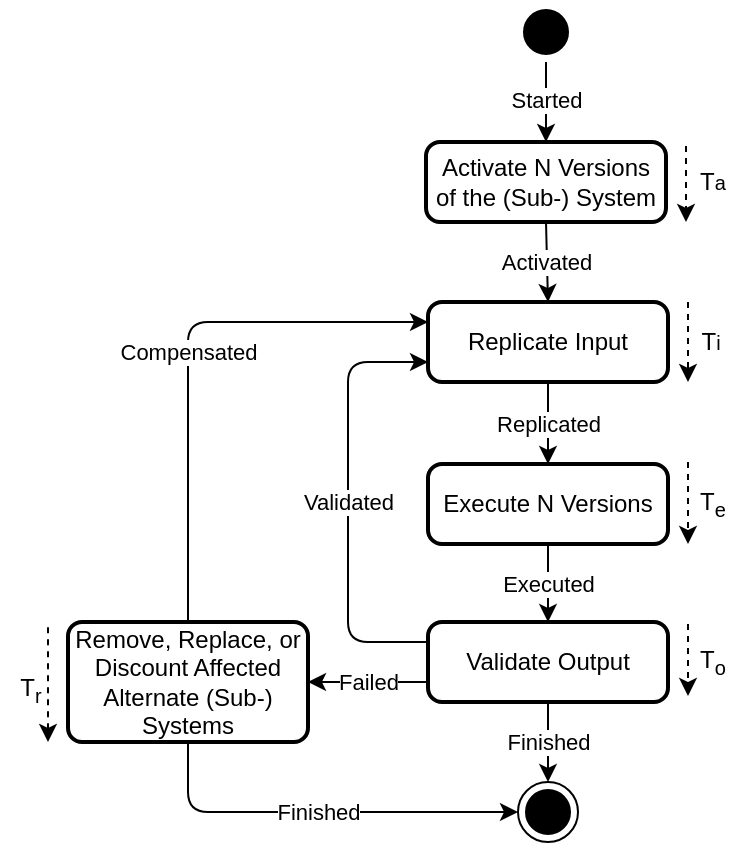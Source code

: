 <mxfile version="13.1.3" type="device"><diagram id="oHghMK6jnbWY_FbFMcWU" name="Page-1"><mxGraphModel dx="786" dy="442" grid="1" gridSize="10" guides="1" tooltips="1" connect="1" arrows="1" fold="1" page="1" pageScale="1" pageWidth="850" pageHeight="1100" math="0" shadow="0"><root><mxCell id="0"/><mxCell id="1" parent="0"/><mxCell id="qWdz52YZzwpcCAa4wOkO-1" value="" style="ellipse;html=1;shape=startState;fillColor=#000000;strokeColor=#000000;" parent="1" vertex="1"><mxGeometry x="285" y="60" width="30" height="30" as="geometry"/></mxCell><mxCell id="qWdz52YZzwpcCAa4wOkO-3" value="" style="endArrow=classic;html=1;entryX=0.5;entryY=0;entryDx=0;entryDy=0;" parent="1" source="qWdz52YZzwpcCAa4wOkO-1" target="QmYTuq-KsmBc8yMXm9yv-20" edge="1"><mxGeometry width="50" height="50" relative="1" as="geometry"><mxPoint x="700" y="450" as="sourcePoint"/><mxPoint x="750" y="400" as="targetPoint"/></mxGeometry></mxCell><mxCell id="9DZHTfflxnIcseRMLBE3-4" value="Started" style="edgeLabel;html=1;align=center;verticalAlign=middle;resizable=0;points=[];" parent="qWdz52YZzwpcCAa4wOkO-3" vertex="1" connectable="0"><mxGeometry x="-0.05" relative="1" as="geometry"><mxPoint as="offset"/></mxGeometry></mxCell><mxCell id="qWdz52YZzwpcCAa4wOkO-5" value="" style="ellipse;html=1;shape=endState;fillColor=#000000;strokeColor=#000000;" parent="1" vertex="1"><mxGeometry x="286" y="450" width="30" height="30" as="geometry"/></mxCell><mxCell id="qWdz52YZzwpcCAa4wOkO-6" value="Finished" style="endArrow=classic;html=1;exitX=0.5;exitY=1;exitDx=0;exitDy=0;" parent="1" source="QmYTuq-KsmBc8yMXm9yv-2" target="qWdz52YZzwpcCAa4wOkO-5" edge="1"><mxGeometry width="50" height="50" relative="1" as="geometry"><mxPoint x="431" y="520" as="sourcePoint"/><mxPoint x="681" y="600" as="targetPoint"/></mxGeometry></mxCell><mxCell id="QmYTuq-KsmBc8yMXm9yv-2" value="Validate Output" style="rounded=1;whiteSpace=wrap;html=1;absoluteArcSize=1;arcSize=14;strokeWidth=2;" parent="1" vertex="1"><mxGeometry x="241" y="370" width="120" height="40" as="geometry"/></mxCell><mxCell id="QmYTuq-KsmBc8yMXm9yv-4" value="Remove, Replace, or Discount Affected Alternate (Sub-) Systems" style="rounded=1;whiteSpace=wrap;html=1;absoluteArcSize=1;arcSize=14;strokeWidth=2;" parent="1" vertex="1"><mxGeometry x="61" y="370" width="120" height="60" as="geometry"/></mxCell><mxCell id="QmYTuq-KsmBc8yMXm9yv-6" value="Failed" style="endArrow=classic;html=1;exitX=0;exitY=0.75;exitDx=0;exitDy=0;entryX=1;entryY=0.5;entryDx=0;entryDy=0;" parent="1" source="QmYTuq-KsmBc8yMXm9yv-2" target="QmYTuq-KsmBc8yMXm9yv-4" edge="1"><mxGeometry width="50" height="50" relative="1" as="geometry"><mxPoint x="281" y="469" as="sourcePoint"/><mxPoint x="341" y="430" as="targetPoint"/></mxGeometry></mxCell><mxCell id="QmYTuq-KsmBc8yMXm9yv-13" value="" style="endArrow=classic;html=1;dashed=1;" parent="1" edge="1"><mxGeometry width="50" height="50" relative="1" as="geometry"><mxPoint x="371" y="371" as="sourcePoint"/><mxPoint x="371" y="407" as="targetPoint"/></mxGeometry></mxCell><mxCell id="QmYTuq-KsmBc8yMXm9yv-19" value="T&lt;sub&gt;o&lt;/sub&gt;" style="text;html=1;align=center;verticalAlign=middle;resizable=0;points=[];autosize=1;" parent="1" vertex="1"><mxGeometry x="368" y="380" width="30" height="20" as="geometry"/></mxCell><mxCell id="QmYTuq-KsmBc8yMXm9yv-20" value="Activate N Versions&lt;br&gt;of the (Sub-) System" style="rounded=1;whiteSpace=wrap;html=1;absoluteArcSize=1;arcSize=14;strokeWidth=2;" parent="1" vertex="1"><mxGeometry x="240" y="130" width="120" height="40" as="geometry"/></mxCell><mxCell id="QmYTuq-KsmBc8yMXm9yv-21" value="Replicated" style="endArrow=classic;html=1;exitX=0.5;exitY=1;exitDx=0;exitDy=0;entryX=0.5;entryY=0;entryDx=0;entryDy=0;" parent="1" source="QmYTuq-KsmBc8yMXm9yv-30" target="QmYTuq-KsmBc8yMXm9yv-26" edge="1"><mxGeometry width="50" height="50" relative="1" as="geometry"><mxPoint x="311" y="187" as="sourcePoint"/><mxPoint x="341" y="269" as="targetPoint"/></mxGeometry></mxCell><mxCell id="QmYTuq-KsmBc8yMXm9yv-22" value="" style="endArrow=classic;html=1;dashed=1;" parent="1" edge="1"><mxGeometry width="50" height="50" relative="1" as="geometry"><mxPoint x="370" y="132" as="sourcePoint"/><mxPoint x="370" y="170" as="targetPoint"/></mxGeometry></mxCell><mxCell id="QmYTuq-KsmBc8yMXm9yv-23" value="T&lt;font size=&quot;1&quot;&gt;a&lt;/font&gt;" style="text;html=1;align=center;verticalAlign=middle;resizable=0;points=[];autosize=1;" parent="1" vertex="1"><mxGeometry x="368" y="140" width="30" height="20" as="geometry"/></mxCell><mxCell id="QmYTuq-KsmBc8yMXm9yv-24" value="" style="endArrow=none;html=1;dashed=1;endFill=0;startArrow=classic;startFill=1;" parent="1" edge="1"><mxGeometry width="50" height="50" relative="1" as="geometry"><mxPoint x="51" y="430" as="sourcePoint"/><mxPoint x="51" y="370" as="targetPoint"/></mxGeometry></mxCell><mxCell id="QmYTuq-KsmBc8yMXm9yv-25" value="T&lt;sub&gt;r&lt;/sub&gt;" style="text;html=1;align=center;verticalAlign=middle;resizable=0;points=[];autosize=1;" parent="1" vertex="1"><mxGeometry x="27" y="394" width="30" height="20" as="geometry"/></mxCell><mxCell id="QmYTuq-KsmBc8yMXm9yv-26" value="Execute N Versions" style="rounded=1;whiteSpace=wrap;html=1;absoluteArcSize=1;arcSize=14;strokeWidth=2;" parent="1" vertex="1"><mxGeometry x="241" y="291" width="120" height="40" as="geometry"/></mxCell><mxCell id="QmYTuq-KsmBc8yMXm9yv-27" value="" style="endArrow=classic;html=1;dashed=1;" parent="1" edge="1"><mxGeometry width="50" height="50" relative="1" as="geometry"><mxPoint x="371" y="290" as="sourcePoint"/><mxPoint x="371" y="331" as="targetPoint"/></mxGeometry></mxCell><mxCell id="QmYTuq-KsmBc8yMXm9yv-28" value="T&lt;sub&gt;e&lt;/sub&gt;" style="text;html=1;align=center;verticalAlign=middle;resizable=0;points=[];autosize=1;" parent="1" vertex="1"><mxGeometry x="368" y="301" width="30" height="20" as="geometry"/></mxCell><mxCell id="QmYTuq-KsmBc8yMXm9yv-29" value="Executed" style="endArrow=classic;html=1;exitX=0.5;exitY=1;exitDx=0;exitDy=0;entryX=0.5;entryY=0;entryDx=0;entryDy=0;" parent="1" source="QmYTuq-KsmBc8yMXm9yv-26" target="QmYTuq-KsmBc8yMXm9yv-2" edge="1"><mxGeometry width="50" height="50" relative="1" as="geometry"><mxPoint x="341" y="420" as="sourcePoint"/><mxPoint x="301" y="360" as="targetPoint"/></mxGeometry></mxCell><mxCell id="QmYTuq-KsmBc8yMXm9yv-30" value="Replicate Input" style="rounded=1;whiteSpace=wrap;html=1;absoluteArcSize=1;arcSize=14;strokeWidth=2;" parent="1" vertex="1"><mxGeometry x="241" y="210" width="120" height="40" as="geometry"/></mxCell><mxCell id="QmYTuq-KsmBc8yMXm9yv-31" value="" style="endArrow=classic;html=1;dashed=1;" parent="1" edge="1"><mxGeometry width="50" height="50" relative="1" as="geometry"><mxPoint x="371" y="210" as="sourcePoint"/><mxPoint x="371" y="250" as="targetPoint"/></mxGeometry></mxCell><mxCell id="QmYTuq-KsmBc8yMXm9yv-32" value="T&lt;font size=&quot;1&quot;&gt;i&lt;/font&gt;" style="text;html=1;align=center;verticalAlign=middle;resizable=0;points=[];autosize=1;" parent="1" vertex="1"><mxGeometry x="367" y="220" width="30" height="20" as="geometry"/></mxCell><mxCell id="QmYTuq-KsmBc8yMXm9yv-33" value="Activated" style="endArrow=classic;html=1;exitX=0.5;exitY=1;exitDx=0;exitDy=0;entryX=0.5;entryY=0;entryDx=0;entryDy=0;" parent="1" source="QmYTuq-KsmBc8yMXm9yv-20" target="QmYTuq-KsmBc8yMXm9yv-30" edge="1"><mxGeometry width="50" height="50" relative="1" as="geometry"><mxPoint x="410" y="230" as="sourcePoint"/><mxPoint x="320" y="200" as="targetPoint"/></mxGeometry></mxCell><mxCell id="QmYTuq-KsmBc8yMXm9yv-41" value="Validated" style="endArrow=classic;html=1;exitX=0;exitY=0.25;exitDx=0;exitDy=0;entryX=0;entryY=0.75;entryDx=0;entryDy=0;" parent="1" source="QmYTuq-KsmBc8yMXm9yv-2" target="QmYTuq-KsmBc8yMXm9yv-30" edge="1"><mxGeometry width="50" height="50" relative="1" as="geometry"><mxPoint x="111" y="360" as="sourcePoint"/><mxPoint x="161" y="310" as="targetPoint"/><Array as="points"><mxPoint x="201" y="380"/><mxPoint x="201" y="240"/></Array></mxGeometry></mxCell><mxCell id="QmYTuq-KsmBc8yMXm9yv-45" value="Compensated" style="endArrow=classic;html=1;exitX=0.5;exitY=0;exitDx=0;exitDy=0;entryX=0;entryY=0.25;entryDx=0;entryDy=0;" parent="1" source="QmYTuq-KsmBc8yMXm9yv-4" target="QmYTuq-KsmBc8yMXm9yv-30" edge="1"><mxGeometry width="50" height="50" relative="1" as="geometry"><mxPoint x="251" y="350" as="sourcePoint"/><mxPoint x="301" y="300" as="targetPoint"/><Array as="points"><mxPoint x="121" y="220"/></Array></mxGeometry></mxCell><mxCell id="UrGp8P6KbQ3q9gWTF38u-1" value="Finished" style="endArrow=classic;html=1;entryX=0;entryY=0.5;entryDx=0;entryDy=0;exitX=0.5;exitY=1;exitDx=0;exitDy=0;" parent="1" source="QmYTuq-KsmBc8yMXm9yv-4" target="qWdz52YZzwpcCAa4wOkO-5" edge="1"><mxGeometry width="50" height="50" relative="1" as="geometry"><mxPoint x="401" y="410" as="sourcePoint"/><mxPoint x="451" y="360" as="targetPoint"/><Array as="points"><mxPoint x="121" y="465"/></Array></mxGeometry></mxCell></root></mxGraphModel></diagram></mxfile>